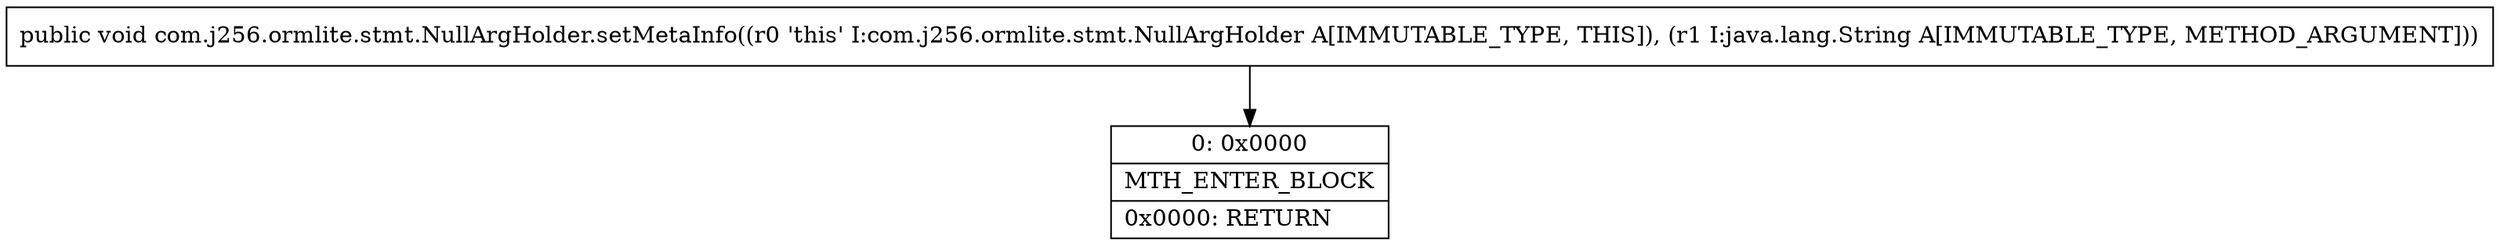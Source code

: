 digraph "CFG forcom.j256.ormlite.stmt.NullArgHolder.setMetaInfo(Ljava\/lang\/String;)V" {
Node_0 [shape=record,label="{0\:\ 0x0000|MTH_ENTER_BLOCK\l|0x0000: RETURN   \l}"];
MethodNode[shape=record,label="{public void com.j256.ormlite.stmt.NullArgHolder.setMetaInfo((r0 'this' I:com.j256.ormlite.stmt.NullArgHolder A[IMMUTABLE_TYPE, THIS]), (r1 I:java.lang.String A[IMMUTABLE_TYPE, METHOD_ARGUMENT])) }"];
MethodNode -> Node_0;
}

